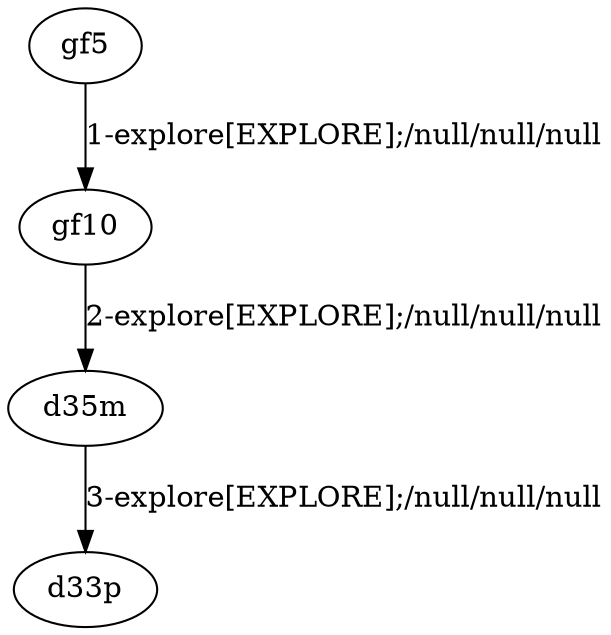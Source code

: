 # Total number of goals covered by this test: 1
# gf10 --> d35m

digraph g {
"gf5" -> "gf10" [label = "1-explore[EXPLORE];/null/null/null"];
"gf10" -> "d35m" [label = "2-explore[EXPLORE];/null/null/null"];
"d35m" -> "d33p" [label = "3-explore[EXPLORE];/null/null/null"];
}